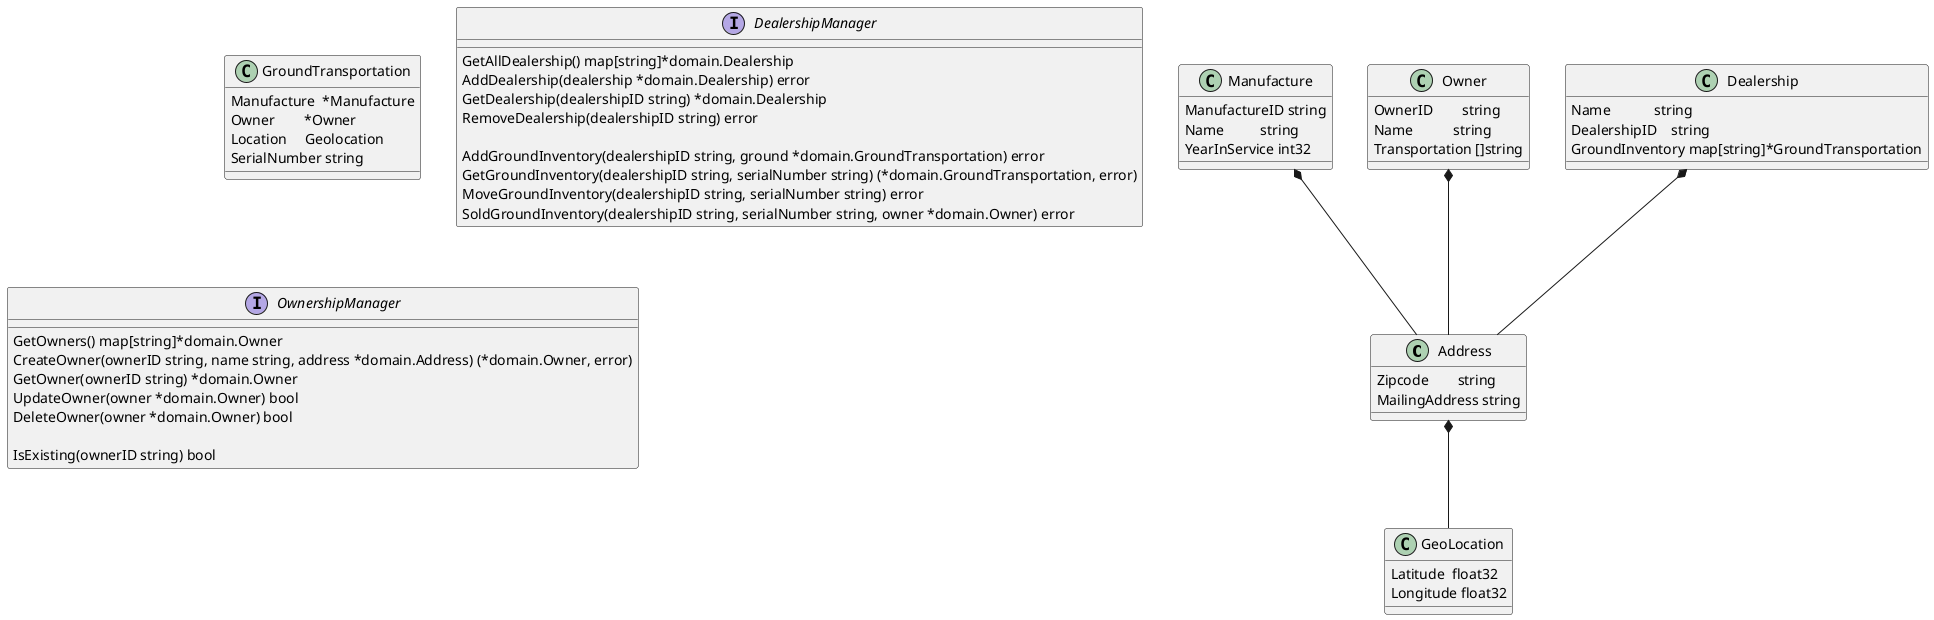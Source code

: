 @startuml

class Address {
	Zipcode        string
	MailingAddress string
}
class GeoLocation {
	Latitude  float32
	Longitude float32
}

class Manufacture {
	ManufactureID string
	Name          string
	YearInService int32
}
class Owner {
	OwnerID        string
	Name           string
	Transportation []string
}

Address *-- GeoLocation

class Dealership {
	Name            string
	DealershipID    string
	GroundInventory map[string]*GroundTransportation
}

Dealership *-- Address
Manufacture *-- Address
Owner *-- Address

class GroundTransportation {
	Manufacture  *Manufacture
	Owner        *Owner
	Location     Geolocation
	SerialNumber string
}

interface DealershipManager {
	GetAllDealership() map[string]*domain.Dealership
	AddDealership(dealership *domain.Dealership) error
	GetDealership(dealershipID string) *domain.Dealership
	RemoveDealership(dealershipID string) error

	AddGroundInventory(dealershipID string, ground *domain.GroundTransportation) error
	GetGroundInventory(dealershipID string, serialNumber string) (*domain.GroundTransportation, error)
	MoveGroundInventory(dealershipID string, serialNumber string) error
	SoldGroundInventory(dealershipID string, serialNumber string, owner *domain.Owner) error
}

interface OwnershipManager {
	GetOwners() map[string]*domain.Owner
	CreateOwner(ownerID string, name string, address *domain.Address) (*domain.Owner, error)
	GetOwner(ownerID string) *domain.Owner
	UpdateOwner(owner *domain.Owner) bool
	DeleteOwner(owner *domain.Owner) bool

	IsExisting(ownerID string) bool
}

@enduml